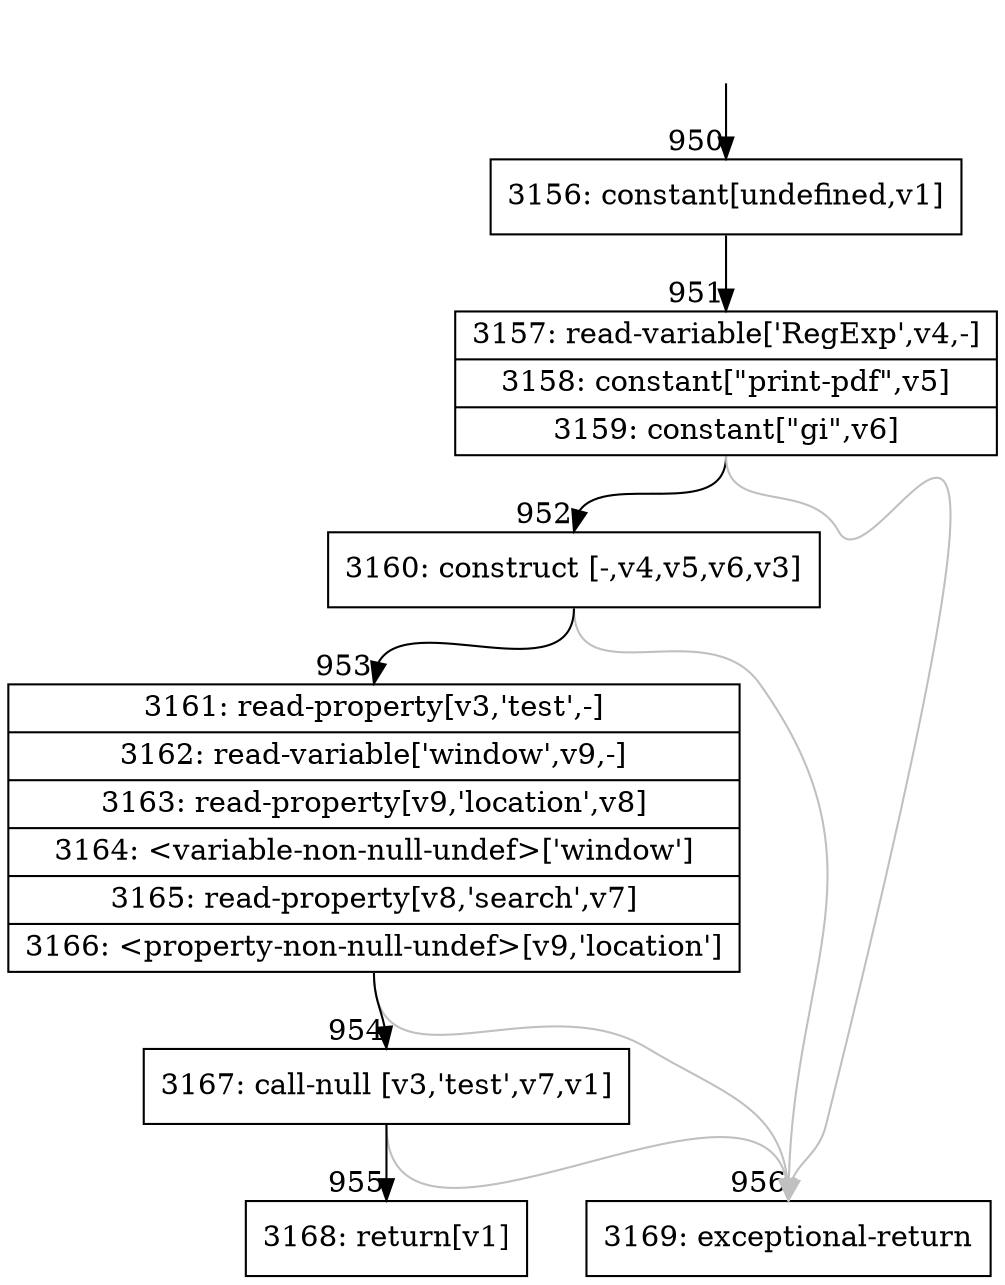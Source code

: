 digraph {
rankdir="TD"
BB_entry58[shape=none,label=""];
BB_entry58 -> BB950 [tailport=s, headport=n, headlabel="    950"]
BB950 [shape=record label="{3156: constant[undefined,v1]}" ] 
BB950 -> BB951 [tailport=s, headport=n, headlabel="      951"]
BB951 [shape=record label="{3157: read-variable['RegExp',v4,-]|3158: constant[\"print-pdf\",v5]|3159: constant[\"gi\",v6]}" ] 
BB951 -> BB952 [tailport=s, headport=n, headlabel="      952"]
BB951 -> BB956 [tailport=s, headport=n, color=gray, headlabel="      956"]
BB952 [shape=record label="{3160: construct [-,v4,v5,v6,v3]}" ] 
BB952 -> BB953 [tailport=s, headport=n, headlabel="      953"]
BB952 -> BB956 [tailport=s, headport=n, color=gray]
BB953 [shape=record label="{3161: read-property[v3,'test',-]|3162: read-variable['window',v9,-]|3163: read-property[v9,'location',v8]|3164: \<variable-non-null-undef\>['window']|3165: read-property[v8,'search',v7]|3166: \<property-non-null-undef\>[v9,'location']}" ] 
BB953 -> BB954 [tailport=s, headport=n, headlabel="      954"]
BB953 -> BB956 [tailport=s, headport=n, color=gray]
BB954 [shape=record label="{3167: call-null [v3,'test',v7,v1]}" ] 
BB954 -> BB955 [tailport=s, headport=n, headlabel="      955"]
BB954 -> BB956 [tailport=s, headport=n, color=gray]
BB955 [shape=record label="{3168: return[v1]}" ] 
BB956 [shape=record label="{3169: exceptional-return}" ] 
//#$~ 1277
}
